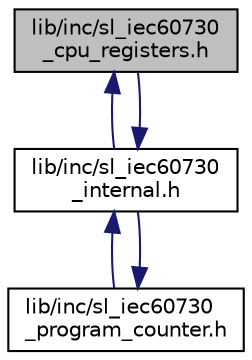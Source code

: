 digraph "lib/inc/sl_iec60730_cpu_registers.h"
{
 // LATEX_PDF_SIZE
  edge [fontname="Helvetica",fontsize="10",labelfontname="Helvetica",labelfontsize="10"];
  node [fontname="Helvetica",fontsize="10",shape=record];
  Node1 [label="lib/inc/sl_iec60730\l_cpu_registers.h",height=0.2,width=0.4,color="black", fillcolor="grey75", style="filled", fontcolor="black",tooltip="CPU Registers check."];
  Node1 -> Node2 [dir="back",color="midnightblue",fontsize="10",style="solid",fontname="Helvetica"];
  Node2 [label="lib/inc/sl_iec60730\l_internal.h",height=0.2,width=0.4,color="black", fillcolor="white", style="filled",URL="$sl__iec60730__internal_8h.html",tooltip="Internal definitions."];
  Node2 -> Node1 [dir="back",color="midnightblue",fontsize="10",style="solid",fontname="Helvetica"];
  Node2 -> Node3 [dir="back",color="midnightblue",fontsize="10",style="solid",fontname="Helvetica"];
  Node3 [label="lib/inc/sl_iec60730\l_program_counter.h",height=0.2,width=0.4,color="black", fillcolor="white", style="filled",URL="$sl__iec60730__program__counter_8h.html",tooltip="Program Counter check."];
  Node3 -> Node2 [dir="back",color="midnightblue",fontsize="10",style="solid",fontname="Helvetica"];
}
